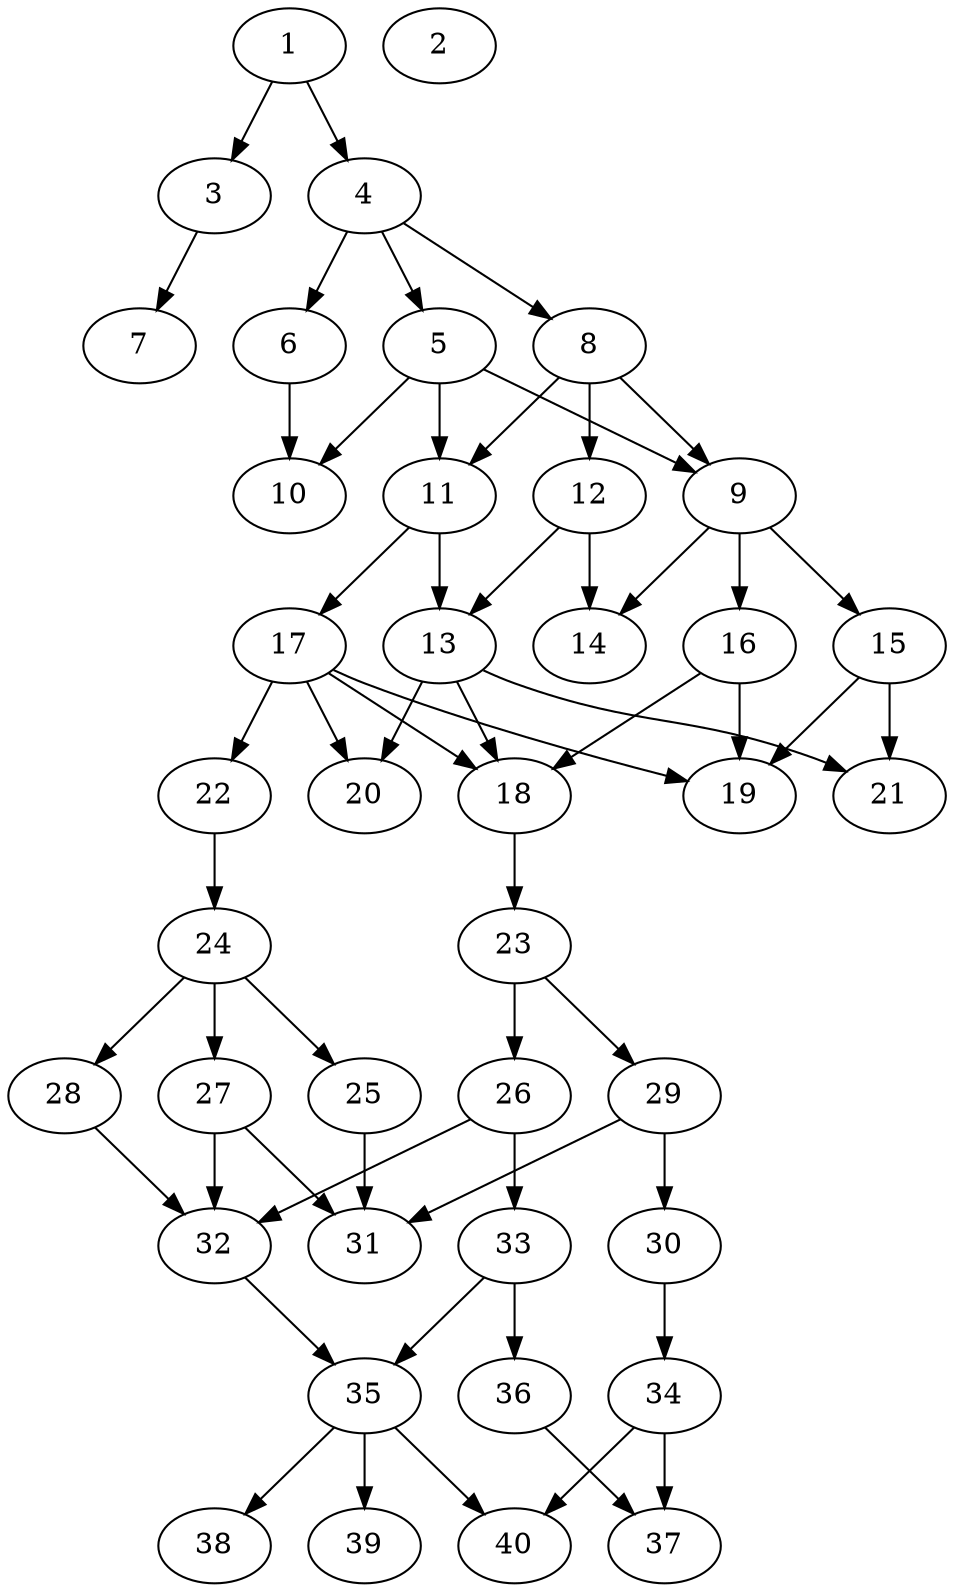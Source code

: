 // DAG automatically generated by daggen at Tue Aug  6 16:28:35 2019
// ./daggen --dot -n 40 --ccr 0.3 --fat 0.4 --regular 0.5 --density 0.5 --mindata 5242880 --maxdata 52428800 
digraph G {
  1 [size="85975040", alpha="0.02", expect_size="25792512"] 
  1 -> 3 [size ="25792512"]
  1 -> 4 [size ="25792512"]
  2 [size="145885867", alpha="0.09", expect_size="43765760"] 
  3 [size="21234347", alpha="0.14", expect_size="6370304"] 
  3 -> 7 [size ="6370304"]
  4 [size="120958293", alpha="0.05", expect_size="36287488"] 
  4 -> 5 [size ="36287488"]
  4 -> 6 [size ="36287488"]
  4 -> 8 [size ="36287488"]
  5 [size="113165653", alpha="0.04", expect_size="33949696"] 
  5 -> 9 [size ="33949696"]
  5 -> 10 [size ="33949696"]
  5 -> 11 [size ="33949696"]
  6 [size="54285653", alpha="0.14", expect_size="16285696"] 
  6 -> 10 [size ="16285696"]
  7 [size="71966720", alpha="0.18", expect_size="21590016"] 
  8 [size="75598507", alpha="0.13", expect_size="22679552"] 
  8 -> 9 [size ="22679552"]
  8 -> 11 [size ="22679552"]
  8 -> 12 [size ="22679552"]
  9 [size="50848427", alpha="0.15", expect_size="15254528"] 
  9 -> 14 [size ="15254528"]
  9 -> 15 [size ="15254528"]
  9 -> 16 [size ="15254528"]
  10 [size="28426240", alpha="0.04", expect_size="8527872"] 
  11 [size="135683413", alpha="0.18", expect_size="40705024"] 
  11 -> 13 [size ="40705024"]
  11 -> 17 [size ="40705024"]
  12 [size="153084587", alpha="0.17", expect_size="45925376"] 
  12 -> 13 [size ="45925376"]
  12 -> 14 [size ="45925376"]
  13 [size="67894613", alpha="0.00", expect_size="20368384"] 
  13 -> 18 [size ="20368384"]
  13 -> 20 [size ="20368384"]
  13 -> 21 [size ="20368384"]
  14 [size="20346880", alpha="0.02", expect_size="6104064"] 
  15 [size="58436267", alpha="0.00", expect_size="17530880"] 
  15 -> 19 [size ="17530880"]
  15 -> 21 [size ="17530880"]
  16 [size="89009493", alpha="0.09", expect_size="26702848"] 
  16 -> 18 [size ="26702848"]
  16 -> 19 [size ="26702848"]
  17 [size="40878080", alpha="0.08", expect_size="12263424"] 
  17 -> 18 [size ="12263424"]
  17 -> 19 [size ="12263424"]
  17 -> 20 [size ="12263424"]
  17 -> 22 [size ="12263424"]
  18 [size="25391787", alpha="0.02", expect_size="7617536"] 
  18 -> 23 [size ="7617536"]
  19 [size="127027200", alpha="0.11", expect_size="38108160"] 
  20 [size="91398827", alpha="0.14", expect_size="27419648"] 
  21 [size="121514667", alpha="0.06", expect_size="36454400"] 
  22 [size="109690880", alpha="0.14", expect_size="32907264"] 
  22 -> 24 [size ="32907264"]
  23 [size="82991787", alpha="0.02", expect_size="24897536"] 
  23 -> 26 [size ="24897536"]
  23 -> 29 [size ="24897536"]
  24 [size="85169493", alpha="0.04", expect_size="25550848"] 
  24 -> 25 [size ="25550848"]
  24 -> 27 [size ="25550848"]
  24 -> 28 [size ="25550848"]
  25 [size="99389440", alpha="0.18", expect_size="29816832"] 
  25 -> 31 [size ="29816832"]
  26 [size="101280427", alpha="0.17", expect_size="30384128"] 
  26 -> 32 [size ="30384128"]
  26 -> 33 [size ="30384128"]
  27 [size="170741760", alpha="0.02", expect_size="51222528"] 
  27 -> 31 [size ="51222528"]
  27 -> 32 [size ="51222528"]
  28 [size="77912747", alpha="0.15", expect_size="23373824"] 
  28 -> 32 [size ="23373824"]
  29 [size="93658453", alpha="0.12", expect_size="28097536"] 
  29 -> 30 [size ="28097536"]
  29 -> 31 [size ="28097536"]
  30 [size="22193493", alpha="0.11", expect_size="6658048"] 
  30 -> 34 [size ="6658048"]
  31 [size="132215467", alpha="0.05", expect_size="39664640"] 
  32 [size="20367360", alpha="0.15", expect_size="6110208"] 
  32 -> 35 [size ="6110208"]
  33 [size="129634987", alpha="0.13", expect_size="38890496"] 
  33 -> 35 [size ="38890496"]
  33 -> 36 [size ="38890496"]
  34 [size="149200213", alpha="0.10", expect_size="44760064"] 
  34 -> 37 [size ="44760064"]
  34 -> 40 [size ="44760064"]
  35 [size="25262080", alpha="0.13", expect_size="7578624"] 
  35 -> 38 [size ="7578624"]
  35 -> 39 [size ="7578624"]
  35 -> 40 [size ="7578624"]
  36 [size="168086187", alpha="0.05", expect_size="50425856"] 
  36 -> 37 [size ="50425856"]
  37 [size="142626133", alpha="0.20", expect_size="42787840"] 
  38 [size="160658773", alpha="0.16", expect_size="48197632"] 
  39 [size="123023360", alpha="0.06", expect_size="36907008"] 
  40 [size="63088640", alpha="0.05", expect_size="18926592"] 
}
